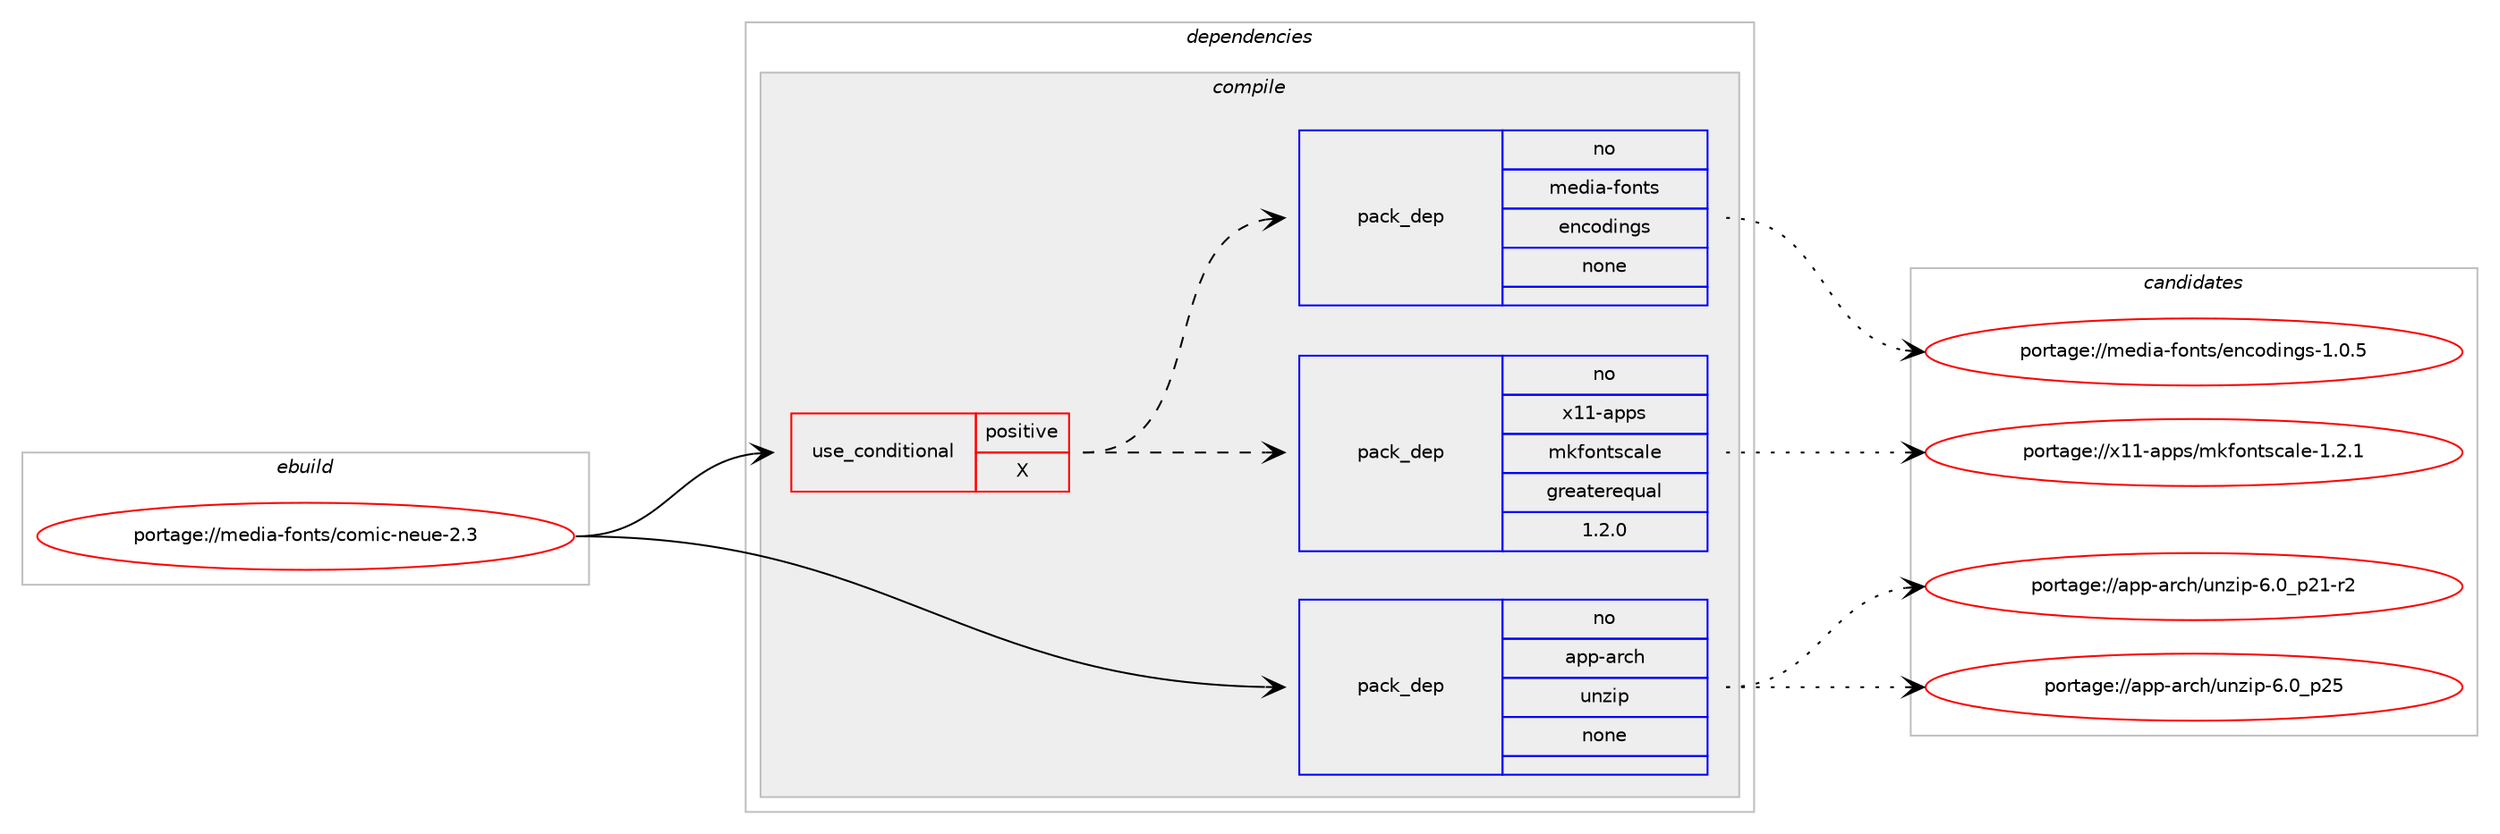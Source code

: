 digraph prolog {

# *************
# Graph options
# *************

newrank=true;
concentrate=true;
compound=true;
graph [rankdir=LR,fontname=Helvetica,fontsize=10,ranksep=1.5];#, ranksep=2.5, nodesep=0.2];
edge  [arrowhead=vee];
node  [fontname=Helvetica,fontsize=10];

# **********
# The ebuild
# **********

subgraph cluster_leftcol {
color=gray;
rank=same;
label=<<i>ebuild</i>>;
id [label="portage://media-fonts/comic-neue-2.3", color=red, width=4, href="../media-fonts/comic-neue-2.3.svg"];
}

# ****************
# The dependencies
# ****************

subgraph cluster_midcol {
color=gray;
label=<<i>dependencies</i>>;
subgraph cluster_compile {
fillcolor="#eeeeee";
style=filled;
label=<<i>compile</i>>;
subgraph cond77403 {
dependency308944 [label=<<TABLE BORDER="0" CELLBORDER="1" CELLSPACING="0" CELLPADDING="4"><TR><TD ROWSPAN="3" CELLPADDING="10">use_conditional</TD></TR><TR><TD>positive</TD></TR><TR><TD>X</TD></TR></TABLE>>, shape=none, color=red];
subgraph pack226571 {
dependency308945 [label=<<TABLE BORDER="0" CELLBORDER="1" CELLSPACING="0" CELLPADDING="4" WIDTH="220"><TR><TD ROWSPAN="6" CELLPADDING="30">pack_dep</TD></TR><TR><TD WIDTH="110">no</TD></TR><TR><TD>x11-apps</TD></TR><TR><TD>mkfontscale</TD></TR><TR><TD>greaterequal</TD></TR><TR><TD>1.2.0</TD></TR></TABLE>>, shape=none, color=blue];
}
dependency308944:e -> dependency308945:w [weight=20,style="dashed",arrowhead="vee"];
subgraph pack226572 {
dependency308946 [label=<<TABLE BORDER="0" CELLBORDER="1" CELLSPACING="0" CELLPADDING="4" WIDTH="220"><TR><TD ROWSPAN="6" CELLPADDING="30">pack_dep</TD></TR><TR><TD WIDTH="110">no</TD></TR><TR><TD>media-fonts</TD></TR><TR><TD>encodings</TD></TR><TR><TD>none</TD></TR><TR><TD></TD></TR></TABLE>>, shape=none, color=blue];
}
dependency308944:e -> dependency308946:w [weight=20,style="dashed",arrowhead="vee"];
}
id:e -> dependency308944:w [weight=20,style="solid",arrowhead="vee"];
subgraph pack226573 {
dependency308947 [label=<<TABLE BORDER="0" CELLBORDER="1" CELLSPACING="0" CELLPADDING="4" WIDTH="220"><TR><TD ROWSPAN="6" CELLPADDING="30">pack_dep</TD></TR><TR><TD WIDTH="110">no</TD></TR><TR><TD>app-arch</TD></TR><TR><TD>unzip</TD></TR><TR><TD>none</TD></TR><TR><TD></TD></TR></TABLE>>, shape=none, color=blue];
}
id:e -> dependency308947:w [weight=20,style="solid",arrowhead="vee"];
}
subgraph cluster_compileandrun {
fillcolor="#eeeeee";
style=filled;
label=<<i>compile and run</i>>;
}
subgraph cluster_run {
fillcolor="#eeeeee";
style=filled;
label=<<i>run</i>>;
}
}

# **************
# The candidates
# **************

subgraph cluster_choices {
rank=same;
color=gray;
label=<<i>candidates</i>>;

subgraph choice226571 {
color=black;
nodesep=1;
choiceportage12049494597112112115471091071021111101161159997108101454946504649 [label="portage://x11-apps/mkfontscale-1.2.1", color=red, width=4,href="../x11-apps/mkfontscale-1.2.1.svg"];
dependency308945:e -> choiceportage12049494597112112115471091071021111101161159997108101454946504649:w [style=dotted,weight="100"];
}
subgraph choice226572 {
color=black;
nodesep=1;
choiceportage10910110010597451021111101161154710111099111100105110103115454946484653 [label="portage://media-fonts/encodings-1.0.5", color=red, width=4,href="../media-fonts/encodings-1.0.5.svg"];
dependency308946:e -> choiceportage10910110010597451021111101161154710111099111100105110103115454946484653:w [style=dotted,weight="100"];
}
subgraph choice226573 {
color=black;
nodesep=1;
choiceportage9711211245971149910447117110122105112455446489511250494511450 [label="portage://app-arch/unzip-6.0_p21-r2", color=red, width=4,href="../app-arch/unzip-6.0_p21-r2.svg"];
choiceportage971121124597114991044711711012210511245544648951125053 [label="portage://app-arch/unzip-6.0_p25", color=red, width=4,href="../app-arch/unzip-6.0_p25.svg"];
dependency308947:e -> choiceportage9711211245971149910447117110122105112455446489511250494511450:w [style=dotted,weight="100"];
dependency308947:e -> choiceportage971121124597114991044711711012210511245544648951125053:w [style=dotted,weight="100"];
}
}

}
